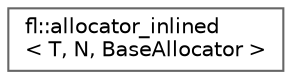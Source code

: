 digraph "Graphical Class Hierarchy"
{
 // INTERACTIVE_SVG=YES
 // LATEX_PDF_SIZE
  bgcolor="transparent";
  edge [fontname=Helvetica,fontsize=10,labelfontname=Helvetica,labelfontsize=10];
  node [fontname=Helvetica,fontsize=10,shape=box,height=0.2,width=0.4];
  rankdir="LR";
  Node0 [id="Node000000",label="fl::allocator_inlined\l\< T, N, BaseAllocator \>",height=0.2,width=0.4,color="grey40", fillcolor="white", style="filled",URL="$d8/dca/classfl_1_1allocator__inlined.html",tooltip=" "];
}
